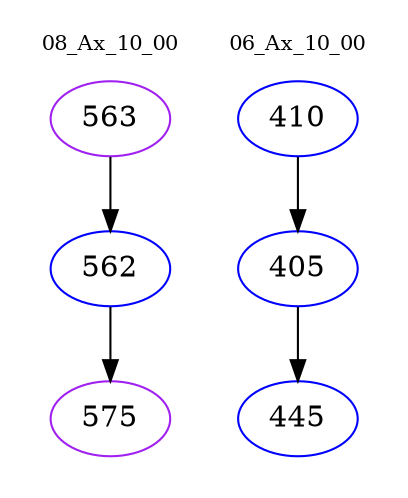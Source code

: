 digraph{
subgraph cluster_0 {
color = white
label = "08_Ax_10_00";
fontsize=10;
T0_563 [label="563", color="purple"]
T0_563 -> T0_562 [color="black"]
T0_562 [label="562", color="blue"]
T0_562 -> T0_575 [color="black"]
T0_575 [label="575", color="purple"]
}
subgraph cluster_1 {
color = white
label = "06_Ax_10_00";
fontsize=10;
T1_410 [label="410", color="blue"]
T1_410 -> T1_405 [color="black"]
T1_405 [label="405", color="blue"]
T1_405 -> T1_445 [color="black"]
T1_445 [label="445", color="blue"]
}
}
